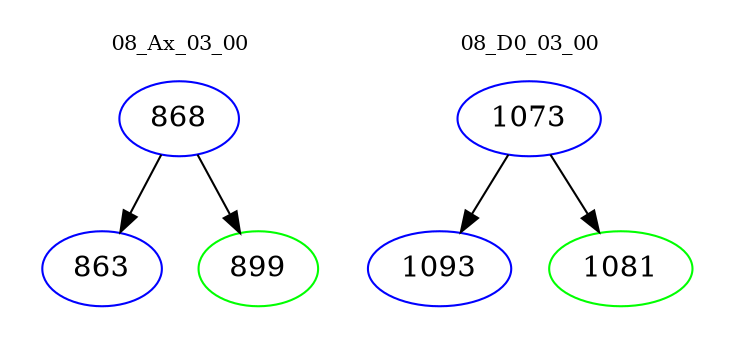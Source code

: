 digraph{
subgraph cluster_0 {
color = white
label = "08_Ax_03_00";
fontsize=10;
T0_868 [label="868", color="blue"]
T0_868 -> T0_863 [color="black"]
T0_863 [label="863", color="blue"]
T0_868 -> T0_899 [color="black"]
T0_899 [label="899", color="green"]
}
subgraph cluster_1 {
color = white
label = "08_D0_03_00";
fontsize=10;
T1_1073 [label="1073", color="blue"]
T1_1073 -> T1_1093 [color="black"]
T1_1093 [label="1093", color="blue"]
T1_1073 -> T1_1081 [color="black"]
T1_1081 [label="1081", color="green"]
}
}
